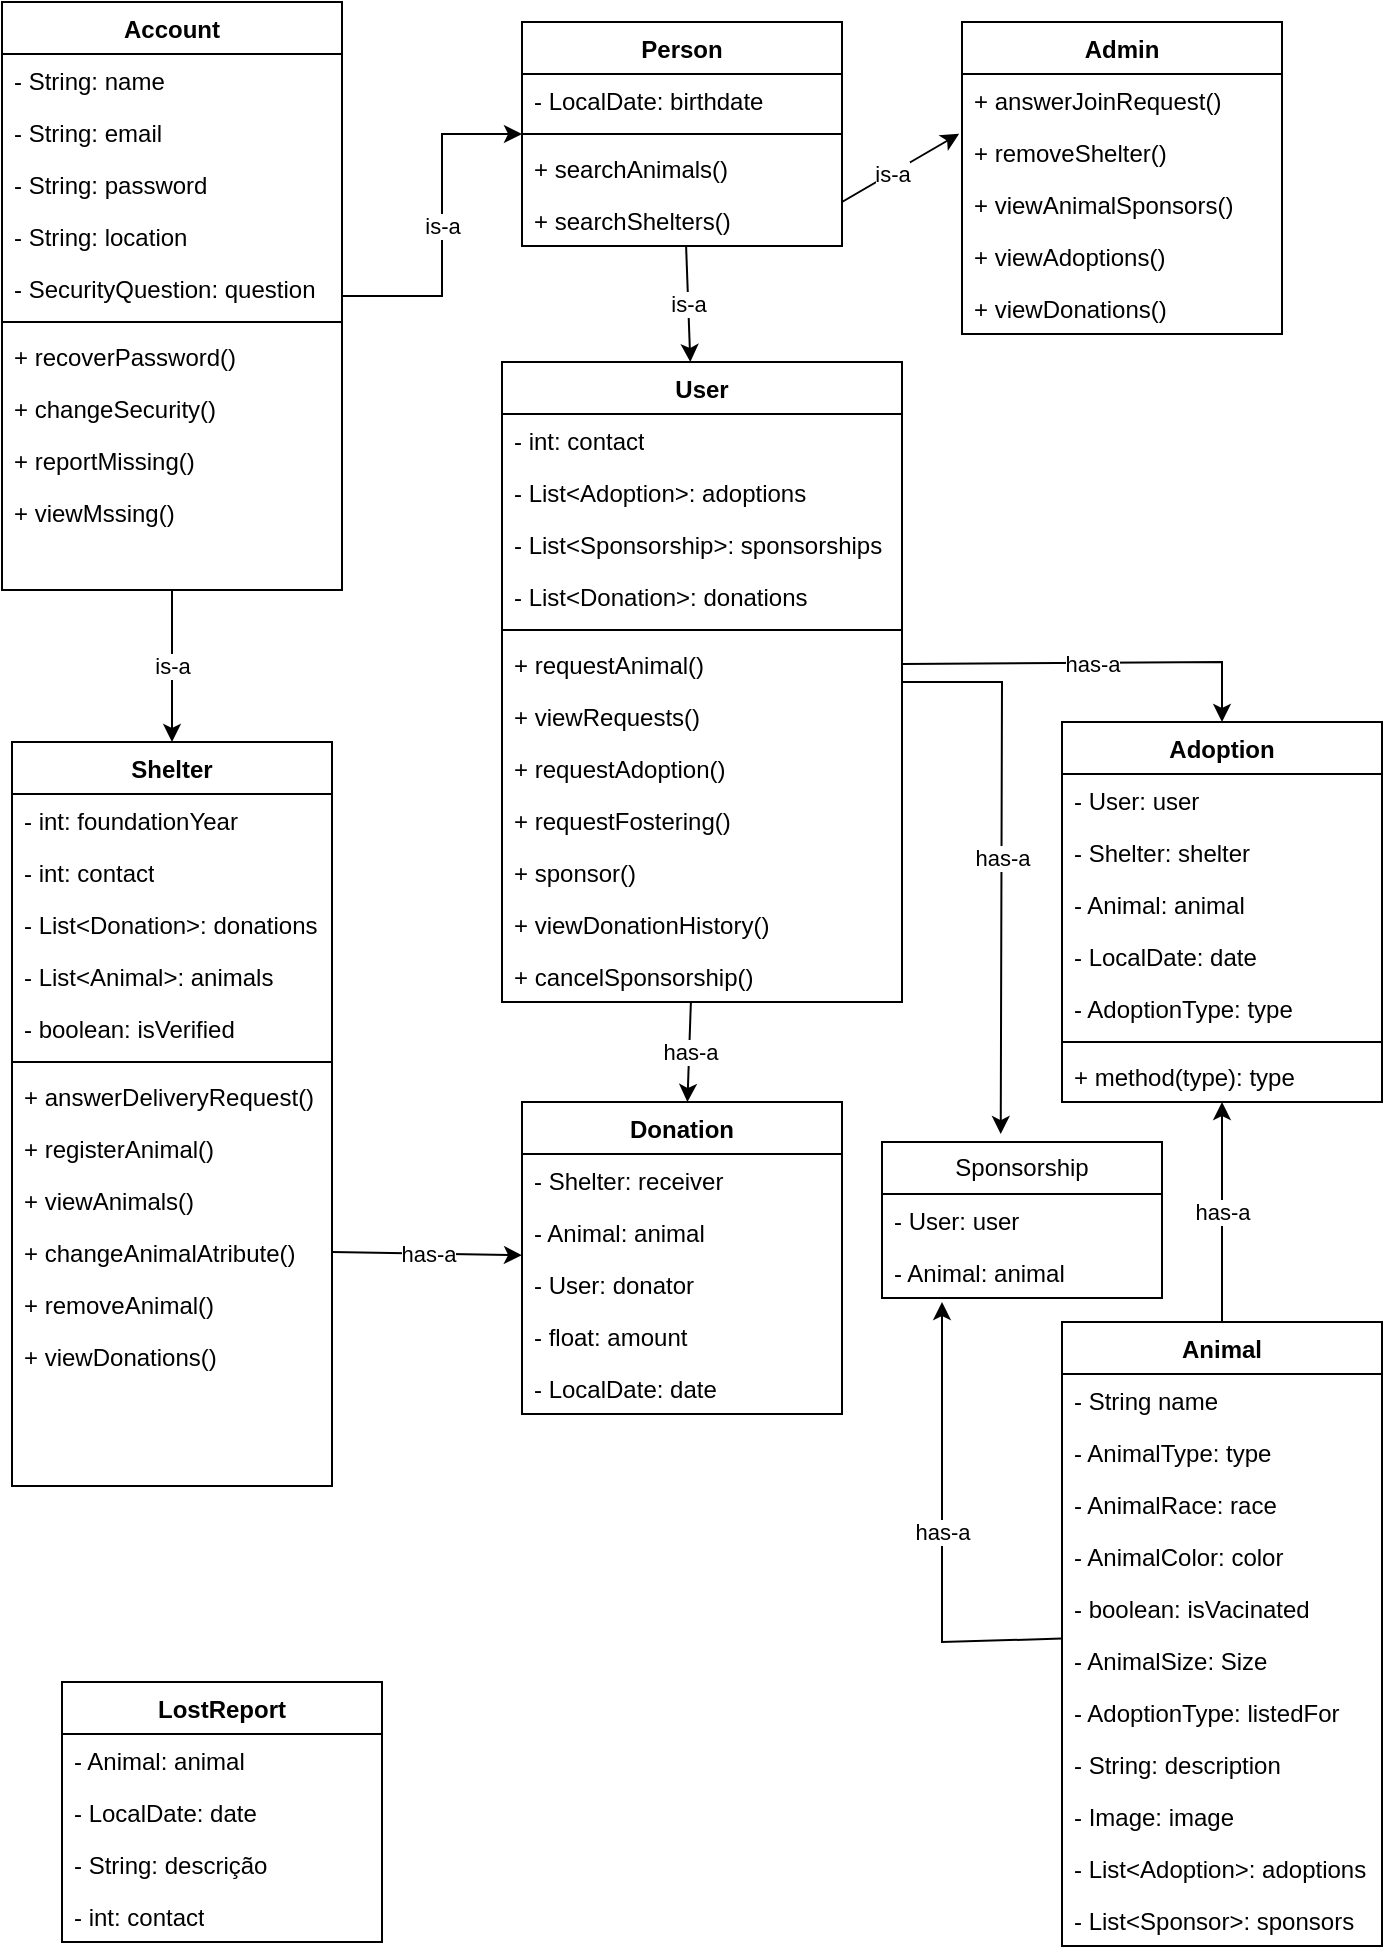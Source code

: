<mxfile version="28.2.7">
  <diagram name="Page-1" id="UjzRGuyqtp27Tf2aj1kZ">
    <mxGraphModel dx="1118" dy="714" grid="1" gridSize="10" guides="1" tooltips="1" connect="1" arrows="1" fold="1" page="1" pageScale="1" pageWidth="850" pageHeight="1100" math="0" shadow="0">
      <root>
        <mxCell id="0" />
        <mxCell id="1" parent="0" />
        <mxCell id="8m9GqBXwm7ANQW8s6YDh-2" value="Account" style="swimlane;fontStyle=1;align=center;verticalAlign=top;childLayout=stackLayout;horizontal=1;startSize=26;horizontalStack=0;resizeParent=1;resizeParentMax=0;resizeLast=0;collapsible=1;marginBottom=0;whiteSpace=wrap;html=1;" vertex="1" parent="1">
          <mxGeometry x="20" y="20" width="170" height="294" as="geometry" />
        </mxCell>
        <mxCell id="8m9GqBXwm7ANQW8s6YDh-3" value="- String: name" style="text;strokeColor=none;fillColor=none;align=left;verticalAlign=top;spacingLeft=4;spacingRight=4;overflow=hidden;rotatable=0;points=[[0,0.5],[1,0.5]];portConstraint=eastwest;whiteSpace=wrap;html=1;" vertex="1" parent="8m9GqBXwm7ANQW8s6YDh-2">
          <mxGeometry y="26" width="170" height="26" as="geometry" />
        </mxCell>
        <mxCell id="8m9GqBXwm7ANQW8s6YDh-6" value="- String: email" style="text;strokeColor=none;fillColor=none;align=left;verticalAlign=top;spacingLeft=4;spacingRight=4;overflow=hidden;rotatable=0;points=[[0,0.5],[1,0.5]];portConstraint=eastwest;whiteSpace=wrap;html=1;" vertex="1" parent="8m9GqBXwm7ANQW8s6YDh-2">
          <mxGeometry y="52" width="170" height="26" as="geometry" />
        </mxCell>
        <mxCell id="8m9GqBXwm7ANQW8s6YDh-7" value="- String: password" style="text;strokeColor=none;fillColor=none;align=left;verticalAlign=top;spacingLeft=4;spacingRight=4;overflow=hidden;rotatable=0;points=[[0,0.5],[1,0.5]];portConstraint=eastwest;whiteSpace=wrap;html=1;" vertex="1" parent="8m9GqBXwm7ANQW8s6YDh-2">
          <mxGeometry y="78" width="170" height="26" as="geometry" />
        </mxCell>
        <mxCell id="8m9GqBXwm7ANQW8s6YDh-8" value="- String: location" style="text;strokeColor=none;fillColor=none;align=left;verticalAlign=top;spacingLeft=4;spacingRight=4;overflow=hidden;rotatable=0;points=[[0,0.5],[1,0.5]];portConstraint=eastwest;whiteSpace=wrap;html=1;" vertex="1" parent="8m9GqBXwm7ANQW8s6YDh-2">
          <mxGeometry y="104" width="170" height="26" as="geometry" />
        </mxCell>
        <mxCell id="8m9GqBXwm7ANQW8s6YDh-10" value="- SecurityQuestion: question" style="text;strokeColor=none;fillColor=none;align=left;verticalAlign=top;spacingLeft=4;spacingRight=4;overflow=hidden;rotatable=0;points=[[0,0.5],[1,0.5]];portConstraint=eastwest;whiteSpace=wrap;html=1;" vertex="1" parent="8m9GqBXwm7ANQW8s6YDh-2">
          <mxGeometry y="130" width="170" height="26" as="geometry" />
        </mxCell>
        <mxCell id="8m9GqBXwm7ANQW8s6YDh-4" value="" style="line;strokeWidth=1;fillColor=none;align=left;verticalAlign=middle;spacingTop=-1;spacingLeft=3;spacingRight=3;rotatable=0;labelPosition=right;points=[];portConstraint=eastwest;strokeColor=inherit;" vertex="1" parent="8m9GqBXwm7ANQW8s6YDh-2">
          <mxGeometry y="156" width="170" height="8" as="geometry" />
        </mxCell>
        <mxCell id="8m9GqBXwm7ANQW8s6YDh-5" value="+ recoverPassword()" style="text;strokeColor=none;fillColor=none;align=left;verticalAlign=top;spacingLeft=4;spacingRight=4;overflow=hidden;rotatable=0;points=[[0,0.5],[1,0.5]];portConstraint=eastwest;whiteSpace=wrap;html=1;" vertex="1" parent="8m9GqBXwm7ANQW8s6YDh-2">
          <mxGeometry y="164" width="170" height="26" as="geometry" />
        </mxCell>
        <mxCell id="8m9GqBXwm7ANQW8s6YDh-34" value="+ changeSecurity()" style="text;strokeColor=none;fillColor=none;align=left;verticalAlign=top;spacingLeft=4;spacingRight=4;overflow=hidden;rotatable=0;points=[[0,0.5],[1,0.5]];portConstraint=eastwest;whiteSpace=wrap;html=1;" vertex="1" parent="8m9GqBXwm7ANQW8s6YDh-2">
          <mxGeometry y="190" width="170" height="26" as="geometry" />
        </mxCell>
        <mxCell id="8m9GqBXwm7ANQW8s6YDh-32" value="+ reportMissing()" style="text;strokeColor=none;fillColor=none;align=left;verticalAlign=top;spacingLeft=4;spacingRight=4;overflow=hidden;rotatable=0;points=[[0,0.5],[1,0.5]];portConstraint=eastwest;whiteSpace=wrap;html=1;" vertex="1" parent="8m9GqBXwm7ANQW8s6YDh-2">
          <mxGeometry y="216" width="170" height="26" as="geometry" />
        </mxCell>
        <mxCell id="8m9GqBXwm7ANQW8s6YDh-80" value="+ viewMssing()" style="text;strokeColor=none;fillColor=none;align=left;verticalAlign=top;spacingLeft=4;spacingRight=4;overflow=hidden;rotatable=0;points=[[0,0.5],[1,0.5]];portConstraint=eastwest;whiteSpace=wrap;html=1;" vertex="1" parent="8m9GqBXwm7ANQW8s6YDh-2">
          <mxGeometry y="242" width="170" height="26" as="geometry" />
        </mxCell>
        <mxCell id="8m9GqBXwm7ANQW8s6YDh-79" style="text;strokeColor=none;fillColor=none;align=left;verticalAlign=top;spacingLeft=4;spacingRight=4;overflow=hidden;rotatable=0;points=[[0,0.5],[1,0.5]];portConstraint=eastwest;whiteSpace=wrap;html=1;" vertex="1" parent="8m9GqBXwm7ANQW8s6YDh-2">
          <mxGeometry y="268" width="170" height="26" as="geometry" />
        </mxCell>
        <mxCell id="8m9GqBXwm7ANQW8s6YDh-12" value="Shelter" style="swimlane;fontStyle=1;align=center;verticalAlign=top;childLayout=stackLayout;horizontal=1;startSize=26;horizontalStack=0;resizeParent=1;resizeParentMax=0;resizeLast=0;collapsible=1;marginBottom=0;whiteSpace=wrap;html=1;" vertex="1" parent="1">
          <mxGeometry x="25" y="390" width="160" height="372" as="geometry" />
        </mxCell>
        <mxCell id="8m9GqBXwm7ANQW8s6YDh-18" value="- int: foundationYear" style="text;strokeColor=none;fillColor=none;align=left;verticalAlign=top;spacingLeft=4;spacingRight=4;overflow=hidden;rotatable=0;points=[[0,0.5],[1,0.5]];portConstraint=eastwest;whiteSpace=wrap;html=1;" vertex="1" parent="8m9GqBXwm7ANQW8s6YDh-12">
          <mxGeometry y="26" width="160" height="26" as="geometry" />
        </mxCell>
        <mxCell id="8m9GqBXwm7ANQW8s6YDh-17" value="- int: contact" style="text;strokeColor=none;fillColor=none;align=left;verticalAlign=top;spacingLeft=4;spacingRight=4;overflow=hidden;rotatable=0;points=[[0,0.5],[1,0.5]];portConstraint=eastwest;whiteSpace=wrap;html=1;" vertex="1" parent="8m9GqBXwm7ANQW8s6YDh-12">
          <mxGeometry y="52" width="160" height="26" as="geometry" />
        </mxCell>
        <mxCell id="8m9GqBXwm7ANQW8s6YDh-16" value="- List&amp;lt;Donation&amp;gt;: donations" style="text;strokeColor=none;fillColor=none;align=left;verticalAlign=top;spacingLeft=4;spacingRight=4;overflow=hidden;rotatable=0;points=[[0,0.5],[1,0.5]];portConstraint=eastwest;whiteSpace=wrap;html=1;" vertex="1" parent="8m9GqBXwm7ANQW8s6YDh-12">
          <mxGeometry y="78" width="160" height="26" as="geometry" />
        </mxCell>
        <mxCell id="8m9GqBXwm7ANQW8s6YDh-13" value="- List&amp;lt;Animal&amp;gt;: animals" style="text;strokeColor=none;fillColor=none;align=left;verticalAlign=top;spacingLeft=4;spacingRight=4;overflow=hidden;rotatable=0;points=[[0,0.5],[1,0.5]];portConstraint=eastwest;whiteSpace=wrap;html=1;" vertex="1" parent="8m9GqBXwm7ANQW8s6YDh-12">
          <mxGeometry y="104" width="160" height="26" as="geometry" />
        </mxCell>
        <mxCell id="8m9GqBXwm7ANQW8s6YDh-75" value="- boolean: isVerified" style="text;strokeColor=none;fillColor=none;align=left;verticalAlign=top;spacingLeft=4;spacingRight=4;overflow=hidden;rotatable=0;points=[[0,0.5],[1,0.5]];portConstraint=eastwest;whiteSpace=wrap;html=1;" vertex="1" parent="8m9GqBXwm7ANQW8s6YDh-12">
          <mxGeometry y="130" width="160" height="26" as="geometry" />
        </mxCell>
        <mxCell id="8m9GqBXwm7ANQW8s6YDh-14" value="" style="line;strokeWidth=1;fillColor=none;align=left;verticalAlign=middle;spacingTop=-1;spacingLeft=3;spacingRight=3;rotatable=0;labelPosition=right;points=[];portConstraint=eastwest;strokeColor=inherit;" vertex="1" parent="8m9GqBXwm7ANQW8s6YDh-12">
          <mxGeometry y="156" width="160" height="8" as="geometry" />
        </mxCell>
        <mxCell id="8m9GqBXwm7ANQW8s6YDh-33" value="+ answerDeliveryRequest()" style="text;strokeColor=none;fillColor=none;align=left;verticalAlign=top;spacingLeft=4;spacingRight=4;overflow=hidden;rotatable=0;points=[[0,0.5],[1,0.5]];portConstraint=eastwest;whiteSpace=wrap;html=1;" vertex="1" parent="8m9GqBXwm7ANQW8s6YDh-12">
          <mxGeometry y="164" width="160" height="26" as="geometry" />
        </mxCell>
        <mxCell id="8m9GqBXwm7ANQW8s6YDh-35" value="+ registerAnimal()" style="text;strokeColor=none;fillColor=none;align=left;verticalAlign=top;spacingLeft=4;spacingRight=4;overflow=hidden;rotatable=0;points=[[0,0.5],[1,0.5]];portConstraint=eastwest;whiteSpace=wrap;html=1;" vertex="1" parent="8m9GqBXwm7ANQW8s6YDh-12">
          <mxGeometry y="190" width="160" height="26" as="geometry" />
        </mxCell>
        <mxCell id="8m9GqBXwm7ANQW8s6YDh-36" value="+ viewAnimals()" style="text;strokeColor=none;fillColor=none;align=left;verticalAlign=top;spacingLeft=4;spacingRight=4;overflow=hidden;rotatable=0;points=[[0,0.5],[1,0.5]];portConstraint=eastwest;whiteSpace=wrap;html=1;" vertex="1" parent="8m9GqBXwm7ANQW8s6YDh-12">
          <mxGeometry y="216" width="160" height="26" as="geometry" />
        </mxCell>
        <mxCell id="8m9GqBXwm7ANQW8s6YDh-37" value="+ changeAnimalAtribute()" style="text;strokeColor=none;fillColor=none;align=left;verticalAlign=top;spacingLeft=4;spacingRight=4;overflow=hidden;rotatable=0;points=[[0,0.5],[1,0.5]];portConstraint=eastwest;whiteSpace=wrap;html=1;" vertex="1" parent="8m9GqBXwm7ANQW8s6YDh-12">
          <mxGeometry y="242" width="160" height="26" as="geometry" />
        </mxCell>
        <mxCell id="8m9GqBXwm7ANQW8s6YDh-41" value="+ removeAnimal()" style="text;strokeColor=none;fillColor=none;align=left;verticalAlign=top;spacingLeft=4;spacingRight=4;overflow=hidden;rotatable=0;points=[[0,0.5],[1,0.5]];portConstraint=eastwest;whiteSpace=wrap;html=1;" vertex="1" parent="8m9GqBXwm7ANQW8s6YDh-12">
          <mxGeometry y="268" width="160" height="26" as="geometry" />
        </mxCell>
        <mxCell id="8m9GqBXwm7ANQW8s6YDh-40" value="+ viewDonations()" style="text;strokeColor=none;fillColor=none;align=left;verticalAlign=top;spacingLeft=4;spacingRight=4;overflow=hidden;rotatable=0;points=[[0,0.5],[1,0.5]];portConstraint=eastwest;whiteSpace=wrap;html=1;" vertex="1" parent="8m9GqBXwm7ANQW8s6YDh-12">
          <mxGeometry y="294" width="160" height="26" as="geometry" />
        </mxCell>
        <mxCell id="8m9GqBXwm7ANQW8s6YDh-39" style="text;strokeColor=none;fillColor=none;align=left;verticalAlign=top;spacingLeft=4;spacingRight=4;overflow=hidden;rotatable=0;points=[[0,0.5],[1,0.5]];portConstraint=eastwest;whiteSpace=wrap;html=1;" vertex="1" parent="8m9GqBXwm7ANQW8s6YDh-12">
          <mxGeometry y="320" width="160" height="26" as="geometry" />
        </mxCell>
        <mxCell id="8m9GqBXwm7ANQW8s6YDh-38" style="text;strokeColor=none;fillColor=none;align=left;verticalAlign=top;spacingLeft=4;spacingRight=4;overflow=hidden;rotatable=0;points=[[0,0.5],[1,0.5]];portConstraint=eastwest;whiteSpace=wrap;html=1;" vertex="1" parent="8m9GqBXwm7ANQW8s6YDh-12">
          <mxGeometry y="346" width="160" height="26" as="geometry" />
        </mxCell>
        <mxCell id="8m9GqBXwm7ANQW8s6YDh-19" value="Person" style="swimlane;fontStyle=1;align=center;verticalAlign=top;childLayout=stackLayout;horizontal=1;startSize=26;horizontalStack=0;resizeParent=1;resizeParentMax=0;resizeLast=0;collapsible=1;marginBottom=0;whiteSpace=wrap;html=1;" vertex="1" parent="1">
          <mxGeometry x="280" y="30" width="160" height="112" as="geometry" />
        </mxCell>
        <mxCell id="8m9GqBXwm7ANQW8s6YDh-20" value="- LocalDate: birthdate" style="text;strokeColor=none;fillColor=none;align=left;verticalAlign=top;spacingLeft=4;spacingRight=4;overflow=hidden;rotatable=0;points=[[0,0.5],[1,0.5]];portConstraint=eastwest;whiteSpace=wrap;html=1;" vertex="1" parent="8m9GqBXwm7ANQW8s6YDh-19">
          <mxGeometry y="26" width="160" height="26" as="geometry" />
        </mxCell>
        <mxCell id="8m9GqBXwm7ANQW8s6YDh-21" value="" style="line;strokeWidth=1;fillColor=none;align=left;verticalAlign=middle;spacingTop=-1;spacingLeft=3;spacingRight=3;rotatable=0;labelPosition=right;points=[];portConstraint=eastwest;strokeColor=inherit;" vertex="1" parent="8m9GqBXwm7ANQW8s6YDh-19">
          <mxGeometry y="52" width="160" height="8" as="geometry" />
        </mxCell>
        <mxCell id="8m9GqBXwm7ANQW8s6YDh-22" value="+ searchAnimals()" style="text;strokeColor=none;fillColor=none;align=left;verticalAlign=top;spacingLeft=4;spacingRight=4;overflow=hidden;rotatable=0;points=[[0,0.5],[1,0.5]];portConstraint=eastwest;whiteSpace=wrap;html=1;" vertex="1" parent="8m9GqBXwm7ANQW8s6YDh-19">
          <mxGeometry y="60" width="160" height="26" as="geometry" />
        </mxCell>
        <mxCell id="8m9GqBXwm7ANQW8s6YDh-46" value="+ searchShelters()" style="text;strokeColor=none;fillColor=none;align=left;verticalAlign=top;spacingLeft=4;spacingRight=4;overflow=hidden;rotatable=0;points=[[0,0.5],[1,0.5]];portConstraint=eastwest;whiteSpace=wrap;html=1;" vertex="1" parent="8m9GqBXwm7ANQW8s6YDh-19">
          <mxGeometry y="86" width="160" height="26" as="geometry" />
        </mxCell>
        <mxCell id="8m9GqBXwm7ANQW8s6YDh-23" value="User" style="swimlane;fontStyle=1;align=center;verticalAlign=top;childLayout=stackLayout;horizontal=1;startSize=26;horizontalStack=0;resizeParent=1;resizeParentMax=0;resizeLast=0;collapsible=1;marginBottom=0;whiteSpace=wrap;html=1;" vertex="1" parent="1">
          <mxGeometry x="270" y="200" width="200" height="320" as="geometry" />
        </mxCell>
        <mxCell id="8m9GqBXwm7ANQW8s6YDh-76" value="- int: contact" style="text;strokeColor=none;fillColor=none;align=left;verticalAlign=top;spacingLeft=4;spacingRight=4;overflow=hidden;rotatable=0;points=[[0,0.5],[1,0.5]];portConstraint=eastwest;whiteSpace=wrap;html=1;" vertex="1" parent="8m9GqBXwm7ANQW8s6YDh-23">
          <mxGeometry y="26" width="200" height="26" as="geometry" />
        </mxCell>
        <mxCell id="8m9GqBXwm7ANQW8s6YDh-96" value="- List&amp;lt;Adoption&amp;gt;: adoptions" style="text;strokeColor=none;fillColor=none;align=left;verticalAlign=top;spacingLeft=4;spacingRight=4;overflow=hidden;rotatable=0;points=[[0,0.5],[1,0.5]];portConstraint=eastwest;whiteSpace=wrap;html=1;" vertex="1" parent="8m9GqBXwm7ANQW8s6YDh-23">
          <mxGeometry y="52" width="200" height="26" as="geometry" />
        </mxCell>
        <mxCell id="8m9GqBXwm7ANQW8s6YDh-120" value="- List&amp;lt;Sponsorship&amp;gt;: sponsorships" style="text;strokeColor=none;fillColor=none;align=left;verticalAlign=top;spacingLeft=4;spacingRight=4;overflow=hidden;rotatable=0;points=[[0,0.5],[1,0.5]];portConstraint=eastwest;whiteSpace=wrap;html=1;" vertex="1" parent="8m9GqBXwm7ANQW8s6YDh-23">
          <mxGeometry y="78" width="200" height="26" as="geometry" />
        </mxCell>
        <mxCell id="8m9GqBXwm7ANQW8s6YDh-24" value="- List&amp;lt;Donation&amp;gt;: donations" style="text;strokeColor=none;fillColor=none;align=left;verticalAlign=top;spacingLeft=4;spacingRight=4;overflow=hidden;rotatable=0;points=[[0,0.5],[1,0.5]];portConstraint=eastwest;whiteSpace=wrap;html=1;" vertex="1" parent="8m9GqBXwm7ANQW8s6YDh-23">
          <mxGeometry y="104" width="200" height="26" as="geometry" />
        </mxCell>
        <mxCell id="8m9GqBXwm7ANQW8s6YDh-25" value="" style="line;strokeWidth=1;fillColor=none;align=left;verticalAlign=middle;spacingTop=-1;spacingLeft=3;spacingRight=3;rotatable=0;labelPosition=right;points=[];portConstraint=eastwest;strokeColor=inherit;" vertex="1" parent="8m9GqBXwm7ANQW8s6YDh-23">
          <mxGeometry y="130" width="200" height="8" as="geometry" />
        </mxCell>
        <mxCell id="8m9GqBXwm7ANQW8s6YDh-26" value="+ requestAnimal()" style="text;strokeColor=none;fillColor=none;align=left;verticalAlign=top;spacingLeft=4;spacingRight=4;overflow=hidden;rotatable=0;points=[[0,0.5],[1,0.5]];portConstraint=eastwest;whiteSpace=wrap;html=1;" vertex="1" parent="8m9GqBXwm7ANQW8s6YDh-23">
          <mxGeometry y="138" width="200" height="26" as="geometry" />
        </mxCell>
        <mxCell id="8m9GqBXwm7ANQW8s6YDh-44" value="+ viewRequests()" style="text;strokeColor=none;fillColor=none;align=left;verticalAlign=top;spacingLeft=4;spacingRight=4;overflow=hidden;rotatable=0;points=[[0,0.5],[1,0.5]];portConstraint=eastwest;whiteSpace=wrap;html=1;" vertex="1" parent="8m9GqBXwm7ANQW8s6YDh-23">
          <mxGeometry y="164" width="200" height="26" as="geometry" />
        </mxCell>
        <mxCell id="8m9GqBXwm7ANQW8s6YDh-43" value="+ requestAdoption()" style="text;strokeColor=none;fillColor=none;align=left;verticalAlign=top;spacingLeft=4;spacingRight=4;overflow=hidden;rotatable=0;points=[[0,0.5],[1,0.5]];portConstraint=eastwest;whiteSpace=wrap;html=1;" vertex="1" parent="8m9GqBXwm7ANQW8s6YDh-23">
          <mxGeometry y="190" width="200" height="26" as="geometry" />
        </mxCell>
        <mxCell id="8m9GqBXwm7ANQW8s6YDh-42" value="+ requestFostering()" style="text;strokeColor=none;fillColor=none;align=left;verticalAlign=top;spacingLeft=4;spacingRight=4;overflow=hidden;rotatable=0;points=[[0,0.5],[1,0.5]];portConstraint=eastwest;whiteSpace=wrap;html=1;" vertex="1" parent="8m9GqBXwm7ANQW8s6YDh-23">
          <mxGeometry y="216" width="200" height="26" as="geometry" />
        </mxCell>
        <mxCell id="8m9GqBXwm7ANQW8s6YDh-49" value="+ sponsor()" style="text;strokeColor=none;fillColor=none;align=left;verticalAlign=top;spacingLeft=4;spacingRight=4;overflow=hidden;rotatable=0;points=[[0,0.5],[1,0.5]];portConstraint=eastwest;whiteSpace=wrap;html=1;" vertex="1" parent="8m9GqBXwm7ANQW8s6YDh-23">
          <mxGeometry y="242" width="200" height="26" as="geometry" />
        </mxCell>
        <mxCell id="8m9GqBXwm7ANQW8s6YDh-48" value="+ viewDonationHistory()" style="text;strokeColor=none;fillColor=none;align=left;verticalAlign=top;spacingLeft=4;spacingRight=4;overflow=hidden;rotatable=0;points=[[0,0.5],[1,0.5]];portConstraint=eastwest;whiteSpace=wrap;html=1;" vertex="1" parent="8m9GqBXwm7ANQW8s6YDh-23">
          <mxGeometry y="268" width="200" height="26" as="geometry" />
        </mxCell>
        <mxCell id="8m9GqBXwm7ANQW8s6YDh-47" value="+ cancelSponsorship()" style="text;strokeColor=none;fillColor=none;align=left;verticalAlign=top;spacingLeft=4;spacingRight=4;overflow=hidden;rotatable=0;points=[[0,0.5],[1,0.5]];portConstraint=eastwest;whiteSpace=wrap;html=1;" vertex="1" parent="8m9GqBXwm7ANQW8s6YDh-23">
          <mxGeometry y="294" width="200" height="26" as="geometry" />
        </mxCell>
        <mxCell id="8m9GqBXwm7ANQW8s6YDh-27" value="Admin" style="swimlane;fontStyle=1;align=center;verticalAlign=top;childLayout=stackLayout;horizontal=1;startSize=26;horizontalStack=0;resizeParent=1;resizeParentMax=0;resizeLast=0;collapsible=1;marginBottom=0;whiteSpace=wrap;html=1;" vertex="1" parent="1">
          <mxGeometry x="500" y="30" width="160" height="156" as="geometry" />
        </mxCell>
        <mxCell id="8m9GqBXwm7ANQW8s6YDh-30" value="+ answerJoinRequest()" style="text;strokeColor=none;fillColor=none;align=left;verticalAlign=top;spacingLeft=4;spacingRight=4;overflow=hidden;rotatable=0;points=[[0,0.5],[1,0.5]];portConstraint=eastwest;whiteSpace=wrap;html=1;" vertex="1" parent="8m9GqBXwm7ANQW8s6YDh-27">
          <mxGeometry y="26" width="160" height="26" as="geometry" />
        </mxCell>
        <mxCell id="8m9GqBXwm7ANQW8s6YDh-31" value="+ removeShelter()" style="text;strokeColor=none;fillColor=none;align=left;verticalAlign=top;spacingLeft=4;spacingRight=4;overflow=hidden;rotatable=0;points=[[0,0.5],[1,0.5]];portConstraint=eastwest;whiteSpace=wrap;html=1;" vertex="1" parent="8m9GqBXwm7ANQW8s6YDh-27">
          <mxGeometry y="52" width="160" height="26" as="geometry" />
        </mxCell>
        <mxCell id="8m9GqBXwm7ANQW8s6YDh-45" value="+ viewAnimalSponsors()" style="text;strokeColor=none;fillColor=none;align=left;verticalAlign=top;spacingLeft=4;spacingRight=4;overflow=hidden;rotatable=0;points=[[0,0.5],[1,0.5]];portConstraint=eastwest;whiteSpace=wrap;html=1;" vertex="1" parent="8m9GqBXwm7ANQW8s6YDh-27">
          <mxGeometry y="78" width="160" height="26" as="geometry" />
        </mxCell>
        <mxCell id="8m9GqBXwm7ANQW8s6YDh-64" value="+ viewAdoptions()" style="text;strokeColor=none;fillColor=none;align=left;verticalAlign=top;spacingLeft=4;spacingRight=4;overflow=hidden;rotatable=0;points=[[0,0.5],[1,0.5]];portConstraint=eastwest;whiteSpace=wrap;html=1;" vertex="1" parent="8m9GqBXwm7ANQW8s6YDh-27">
          <mxGeometry y="104" width="160" height="26" as="geometry" />
        </mxCell>
        <mxCell id="8m9GqBXwm7ANQW8s6YDh-63" value="+ viewDonations()" style="text;strokeColor=none;fillColor=none;align=left;verticalAlign=top;spacingLeft=4;spacingRight=4;overflow=hidden;rotatable=0;points=[[0,0.5],[1,0.5]];portConstraint=eastwest;whiteSpace=wrap;html=1;" vertex="1" parent="8m9GqBXwm7ANQW8s6YDh-27">
          <mxGeometry y="130" width="160" height="26" as="geometry" />
        </mxCell>
        <mxCell id="8m9GqBXwm7ANQW8s6YDh-50" value="Animal" style="swimlane;fontStyle=1;align=center;verticalAlign=top;childLayout=stackLayout;horizontal=1;startSize=26;horizontalStack=0;resizeParent=1;resizeParentMax=0;resizeLast=0;collapsible=1;marginBottom=0;whiteSpace=wrap;html=1;" vertex="1" parent="1">
          <mxGeometry x="550" y="680" width="160" height="312" as="geometry" />
        </mxCell>
        <mxCell id="8m9GqBXwm7ANQW8s6YDh-65" value="- String name" style="text;strokeColor=none;fillColor=none;align=left;verticalAlign=top;spacingLeft=4;spacingRight=4;overflow=hidden;rotatable=0;points=[[0,0.5],[1,0.5]];portConstraint=eastwest;whiteSpace=wrap;html=1;" vertex="1" parent="8m9GqBXwm7ANQW8s6YDh-50">
          <mxGeometry y="26" width="160" height="26" as="geometry" />
        </mxCell>
        <mxCell id="8m9GqBXwm7ANQW8s6YDh-66" value="- AnimalType: type" style="text;strokeColor=none;fillColor=none;align=left;verticalAlign=top;spacingLeft=4;spacingRight=4;overflow=hidden;rotatable=0;points=[[0,0.5],[1,0.5]];portConstraint=eastwest;whiteSpace=wrap;html=1;" vertex="1" parent="8m9GqBXwm7ANQW8s6YDh-50">
          <mxGeometry y="52" width="160" height="26" as="geometry" />
        </mxCell>
        <mxCell id="8m9GqBXwm7ANQW8s6YDh-68" value="- AnimalRace: race" style="text;strokeColor=none;fillColor=none;align=left;verticalAlign=top;spacingLeft=4;spacingRight=4;overflow=hidden;rotatable=0;points=[[0,0.5],[1,0.5]];portConstraint=eastwest;whiteSpace=wrap;html=1;" vertex="1" parent="8m9GqBXwm7ANQW8s6YDh-50">
          <mxGeometry y="78" width="160" height="26" as="geometry" />
        </mxCell>
        <mxCell id="8m9GqBXwm7ANQW8s6YDh-70" value="- AnimalColor: color" style="text;strokeColor=none;fillColor=none;align=left;verticalAlign=top;spacingLeft=4;spacingRight=4;overflow=hidden;rotatable=0;points=[[0,0.5],[1,0.5]];portConstraint=eastwest;whiteSpace=wrap;html=1;" vertex="1" parent="8m9GqBXwm7ANQW8s6YDh-50">
          <mxGeometry y="104" width="160" height="26" as="geometry" />
        </mxCell>
        <mxCell id="8m9GqBXwm7ANQW8s6YDh-71" value="- boolean: isVacinated" style="text;strokeColor=none;fillColor=none;align=left;verticalAlign=top;spacingLeft=4;spacingRight=4;overflow=hidden;rotatable=0;points=[[0,0.5],[1,0.5]];portConstraint=eastwest;whiteSpace=wrap;html=1;" vertex="1" parent="8m9GqBXwm7ANQW8s6YDh-50">
          <mxGeometry y="130" width="160" height="26" as="geometry" />
        </mxCell>
        <mxCell id="8m9GqBXwm7ANQW8s6YDh-67" value="- AnimalSize: Size" style="text;strokeColor=none;fillColor=none;align=left;verticalAlign=top;spacingLeft=4;spacingRight=4;overflow=hidden;rotatable=0;points=[[0,0.5],[1,0.5]];portConstraint=eastwest;whiteSpace=wrap;html=1;" vertex="1" parent="8m9GqBXwm7ANQW8s6YDh-50">
          <mxGeometry y="156" width="160" height="26" as="geometry" />
        </mxCell>
        <mxCell id="8m9GqBXwm7ANQW8s6YDh-72" value="- AdoptionType: listedFor" style="text;strokeColor=none;fillColor=none;align=left;verticalAlign=top;spacingLeft=4;spacingRight=4;overflow=hidden;rotatable=0;points=[[0,0.5],[1,0.5]];portConstraint=eastwest;whiteSpace=wrap;html=1;" vertex="1" parent="8m9GqBXwm7ANQW8s6YDh-50">
          <mxGeometry y="182" width="160" height="26" as="geometry" />
        </mxCell>
        <mxCell id="8m9GqBXwm7ANQW8s6YDh-73" value="- String: description" style="text;strokeColor=none;fillColor=none;align=left;verticalAlign=top;spacingLeft=4;spacingRight=4;overflow=hidden;rotatable=0;points=[[0,0.5],[1,0.5]];portConstraint=eastwest;whiteSpace=wrap;html=1;" vertex="1" parent="8m9GqBXwm7ANQW8s6YDh-50">
          <mxGeometry y="208" width="160" height="26" as="geometry" />
        </mxCell>
        <mxCell id="8m9GqBXwm7ANQW8s6YDh-74" value="- Image: image" style="text;strokeColor=none;fillColor=none;align=left;verticalAlign=top;spacingLeft=4;spacingRight=4;overflow=hidden;rotatable=0;points=[[0,0.5],[1,0.5]];portConstraint=eastwest;whiteSpace=wrap;html=1;" vertex="1" parent="8m9GqBXwm7ANQW8s6YDh-50">
          <mxGeometry y="234" width="160" height="26" as="geometry" />
        </mxCell>
        <mxCell id="8m9GqBXwm7ANQW8s6YDh-95" value="- List&amp;lt;Adoption&amp;gt;: adoptions" style="text;strokeColor=none;fillColor=none;align=left;verticalAlign=top;spacingLeft=4;spacingRight=4;overflow=hidden;rotatable=0;points=[[0,0.5],[1,0.5]];portConstraint=eastwest;whiteSpace=wrap;html=1;" vertex="1" parent="8m9GqBXwm7ANQW8s6YDh-50">
          <mxGeometry y="260" width="160" height="26" as="geometry" />
        </mxCell>
        <mxCell id="8m9GqBXwm7ANQW8s6YDh-59" value="- List&amp;lt;Sponsor&amp;gt;: sponsors" style="text;strokeColor=none;fillColor=none;align=left;verticalAlign=top;spacingLeft=4;spacingRight=4;overflow=hidden;rotatable=0;points=[[0,0.5],[1,0.5]];portConstraint=eastwest;whiteSpace=wrap;html=1;" vertex="1" parent="8m9GqBXwm7ANQW8s6YDh-50">
          <mxGeometry y="286" width="160" height="26" as="geometry" />
        </mxCell>
        <mxCell id="8m9GqBXwm7ANQW8s6YDh-54" value="Donation" style="swimlane;fontStyle=1;align=center;verticalAlign=top;childLayout=stackLayout;horizontal=1;startSize=26;horizontalStack=0;resizeParent=1;resizeParentMax=0;resizeLast=0;collapsible=1;marginBottom=0;whiteSpace=wrap;html=1;" vertex="1" parent="1">
          <mxGeometry x="280" y="570" width="160" height="156" as="geometry" />
        </mxCell>
        <mxCell id="8m9GqBXwm7ANQW8s6YDh-61" value="- Shelter: receiver" style="text;strokeColor=none;fillColor=none;align=left;verticalAlign=top;spacingLeft=4;spacingRight=4;overflow=hidden;rotatable=0;points=[[0,0.5],[1,0.5]];portConstraint=eastwest;whiteSpace=wrap;html=1;" vertex="1" parent="8m9GqBXwm7ANQW8s6YDh-54">
          <mxGeometry y="26" width="160" height="26" as="geometry" />
        </mxCell>
        <mxCell id="8m9GqBXwm7ANQW8s6YDh-62" value="- Animal: animal" style="text;strokeColor=none;fillColor=none;align=left;verticalAlign=top;spacingLeft=4;spacingRight=4;overflow=hidden;rotatable=0;points=[[0,0.5],[1,0.5]];portConstraint=eastwest;whiteSpace=wrap;html=1;" vertex="1" parent="8m9GqBXwm7ANQW8s6YDh-54">
          <mxGeometry y="52" width="160" height="26" as="geometry" />
        </mxCell>
        <mxCell id="8m9GqBXwm7ANQW8s6YDh-60" value="- User: donator" style="text;strokeColor=none;fillColor=none;align=left;verticalAlign=top;spacingLeft=4;spacingRight=4;overflow=hidden;rotatable=0;points=[[0,0.5],[1,0.5]];portConstraint=eastwest;whiteSpace=wrap;html=1;" vertex="1" parent="8m9GqBXwm7ANQW8s6YDh-54">
          <mxGeometry y="78" width="160" height="26" as="geometry" />
        </mxCell>
        <mxCell id="8m9GqBXwm7ANQW8s6YDh-55" value="- float: amount" style="text;strokeColor=none;fillColor=none;align=left;verticalAlign=top;spacingLeft=4;spacingRight=4;overflow=hidden;rotatable=0;points=[[0,0.5],[1,0.5]];portConstraint=eastwest;whiteSpace=wrap;html=1;" vertex="1" parent="8m9GqBXwm7ANQW8s6YDh-54">
          <mxGeometry y="104" width="160" height="26" as="geometry" />
        </mxCell>
        <mxCell id="8m9GqBXwm7ANQW8s6YDh-77" value="- LocalDate: date" style="text;strokeColor=none;fillColor=none;align=left;verticalAlign=top;spacingLeft=4;spacingRight=4;overflow=hidden;rotatable=0;points=[[0,0.5],[1,0.5]];portConstraint=eastwest;whiteSpace=wrap;html=1;" vertex="1" parent="8m9GqBXwm7ANQW8s6YDh-54">
          <mxGeometry y="130" width="160" height="26" as="geometry" />
        </mxCell>
        <mxCell id="8m9GqBXwm7ANQW8s6YDh-81" value="LostReport" style="swimlane;fontStyle=1;align=center;verticalAlign=top;childLayout=stackLayout;horizontal=1;startSize=26;horizontalStack=0;resizeParent=1;resizeParentMax=0;resizeLast=0;collapsible=1;marginBottom=0;whiteSpace=wrap;html=1;" vertex="1" parent="1">
          <mxGeometry x="50" y="860" width="160" height="130" as="geometry" />
        </mxCell>
        <mxCell id="8m9GqBXwm7ANQW8s6YDh-85" value="- Animal: animal" style="text;strokeColor=none;fillColor=none;align=left;verticalAlign=top;spacingLeft=4;spacingRight=4;overflow=hidden;rotatable=0;points=[[0,0.5],[1,0.5]];portConstraint=eastwest;whiteSpace=wrap;html=1;" vertex="1" parent="8m9GqBXwm7ANQW8s6YDh-81">
          <mxGeometry y="26" width="160" height="26" as="geometry" />
        </mxCell>
        <mxCell id="8m9GqBXwm7ANQW8s6YDh-97" value="- LocalDate: date" style="text;strokeColor=none;fillColor=none;align=left;verticalAlign=top;spacingLeft=4;spacingRight=4;overflow=hidden;rotatable=0;points=[[0,0.5],[1,0.5]];portConstraint=eastwest;whiteSpace=wrap;html=1;" vertex="1" parent="8m9GqBXwm7ANQW8s6YDh-81">
          <mxGeometry y="52" width="160" height="26" as="geometry" />
        </mxCell>
        <mxCell id="8m9GqBXwm7ANQW8s6YDh-98" value="- String: descrição" style="text;strokeColor=none;fillColor=none;align=left;verticalAlign=top;spacingLeft=4;spacingRight=4;overflow=hidden;rotatable=0;points=[[0,0.5],[1,0.5]];portConstraint=eastwest;whiteSpace=wrap;html=1;" vertex="1" parent="8m9GqBXwm7ANQW8s6YDh-81">
          <mxGeometry y="78" width="160" height="26" as="geometry" />
        </mxCell>
        <mxCell id="8m9GqBXwm7ANQW8s6YDh-82" value="- int: contact" style="text;strokeColor=none;fillColor=none;align=left;verticalAlign=top;spacingLeft=4;spacingRight=4;overflow=hidden;rotatable=0;points=[[0,0.5],[1,0.5]];portConstraint=eastwest;whiteSpace=wrap;html=1;" vertex="1" parent="8m9GqBXwm7ANQW8s6YDh-81">
          <mxGeometry y="104" width="160" height="26" as="geometry" />
        </mxCell>
        <mxCell id="8m9GqBXwm7ANQW8s6YDh-86" value="Adoption" style="swimlane;fontStyle=1;align=center;verticalAlign=top;childLayout=stackLayout;horizontal=1;startSize=26;horizontalStack=0;resizeParent=1;resizeParentMax=0;resizeLast=0;collapsible=1;marginBottom=0;whiteSpace=wrap;html=1;" vertex="1" parent="1">
          <mxGeometry x="550" y="380" width="160" height="190" as="geometry" />
        </mxCell>
        <mxCell id="8m9GqBXwm7ANQW8s6YDh-87" value="- User: user" style="text;strokeColor=none;fillColor=none;align=left;verticalAlign=top;spacingLeft=4;spacingRight=4;overflow=hidden;rotatable=0;points=[[0,0.5],[1,0.5]];portConstraint=eastwest;whiteSpace=wrap;html=1;" vertex="1" parent="8m9GqBXwm7ANQW8s6YDh-86">
          <mxGeometry y="26" width="160" height="26" as="geometry" />
        </mxCell>
        <mxCell id="8m9GqBXwm7ANQW8s6YDh-93" value="- Shelter: shelter" style="text;strokeColor=none;fillColor=none;align=left;verticalAlign=top;spacingLeft=4;spacingRight=4;overflow=hidden;rotatable=0;points=[[0,0.5],[1,0.5]];portConstraint=eastwest;whiteSpace=wrap;html=1;" vertex="1" parent="8m9GqBXwm7ANQW8s6YDh-86">
          <mxGeometry y="52" width="160" height="26" as="geometry" />
        </mxCell>
        <mxCell id="8m9GqBXwm7ANQW8s6YDh-90" value="- Animal: animal" style="text;strokeColor=none;fillColor=none;align=left;verticalAlign=top;spacingLeft=4;spacingRight=4;overflow=hidden;rotatable=0;points=[[0,0.5],[1,0.5]];portConstraint=eastwest;whiteSpace=wrap;html=1;" vertex="1" parent="8m9GqBXwm7ANQW8s6YDh-86">
          <mxGeometry y="78" width="160" height="26" as="geometry" />
        </mxCell>
        <mxCell id="8m9GqBXwm7ANQW8s6YDh-91" value="- LocalDate: date" style="text;strokeColor=none;fillColor=none;align=left;verticalAlign=top;spacingLeft=4;spacingRight=4;overflow=hidden;rotatable=0;points=[[0,0.5],[1,0.5]];portConstraint=eastwest;whiteSpace=wrap;html=1;" vertex="1" parent="8m9GqBXwm7ANQW8s6YDh-86">
          <mxGeometry y="104" width="160" height="26" as="geometry" />
        </mxCell>
        <mxCell id="8m9GqBXwm7ANQW8s6YDh-92" value="- AdoptionType: type" style="text;strokeColor=none;fillColor=none;align=left;verticalAlign=top;spacingLeft=4;spacingRight=4;overflow=hidden;rotatable=0;points=[[0,0.5],[1,0.5]];portConstraint=eastwest;whiteSpace=wrap;html=1;" vertex="1" parent="8m9GqBXwm7ANQW8s6YDh-86">
          <mxGeometry y="130" width="160" height="26" as="geometry" />
        </mxCell>
        <mxCell id="8m9GqBXwm7ANQW8s6YDh-88" value="" style="line;strokeWidth=1;fillColor=none;align=left;verticalAlign=middle;spacingTop=-1;spacingLeft=3;spacingRight=3;rotatable=0;labelPosition=right;points=[];portConstraint=eastwest;strokeColor=inherit;" vertex="1" parent="8m9GqBXwm7ANQW8s6YDh-86">
          <mxGeometry y="156" width="160" height="8" as="geometry" />
        </mxCell>
        <mxCell id="8m9GqBXwm7ANQW8s6YDh-89" value="+ method(type): type" style="text;strokeColor=none;fillColor=none;align=left;verticalAlign=top;spacingLeft=4;spacingRight=4;overflow=hidden;rotatable=0;points=[[0,0.5],[1,0.5]];portConstraint=eastwest;whiteSpace=wrap;html=1;" vertex="1" parent="8m9GqBXwm7ANQW8s6YDh-86">
          <mxGeometry y="164" width="160" height="26" as="geometry" />
        </mxCell>
        <mxCell id="8m9GqBXwm7ANQW8s6YDh-101" value="" style="endArrow=classic;html=1;rounded=0;" edge="1" parent="1" source="8m9GqBXwm7ANQW8s6YDh-2" target="8m9GqBXwm7ANQW8s6YDh-12">
          <mxGeometry relative="1" as="geometry">
            <mxPoint x="50" y="346.57" as="sourcePoint" />
            <mxPoint x="150" y="346.57" as="targetPoint" />
          </mxGeometry>
        </mxCell>
        <mxCell id="8m9GqBXwm7ANQW8s6YDh-102" value="is-a" style="edgeLabel;resizable=0;html=1;;align=center;verticalAlign=middle;" connectable="0" vertex="1" parent="8m9GqBXwm7ANQW8s6YDh-101">
          <mxGeometry relative="1" as="geometry" />
        </mxCell>
        <mxCell id="8m9GqBXwm7ANQW8s6YDh-103" value="" style="endArrow=classic;html=1;rounded=0;" edge="1" parent="1" source="8m9GqBXwm7ANQW8s6YDh-2" target="8m9GqBXwm7ANQW8s6YDh-19">
          <mxGeometry relative="1" as="geometry">
            <mxPoint x="240" y="230" as="sourcePoint" />
            <mxPoint x="230" y="90" as="targetPoint" />
            <Array as="points">
              <mxPoint x="240" y="167" />
              <mxPoint x="240" y="86" />
            </Array>
          </mxGeometry>
        </mxCell>
        <mxCell id="8m9GqBXwm7ANQW8s6YDh-104" value="is-a" style="edgeLabel;resizable=0;html=1;;align=center;verticalAlign=middle;" connectable="0" vertex="1" parent="8m9GqBXwm7ANQW8s6YDh-103">
          <mxGeometry relative="1" as="geometry" />
        </mxCell>
        <mxCell id="8m9GqBXwm7ANQW8s6YDh-105" value="" style="endArrow=classic;html=1;rounded=0;" edge="1" parent="1" source="8m9GqBXwm7ANQW8s6YDh-19" target="8m9GqBXwm7ANQW8s6YDh-23">
          <mxGeometry relative="1" as="geometry">
            <mxPoint x="280" y="150" as="sourcePoint" />
            <mxPoint x="280" y="226" as="targetPoint" />
          </mxGeometry>
        </mxCell>
        <mxCell id="8m9GqBXwm7ANQW8s6YDh-106" value="is-a" style="edgeLabel;resizable=0;html=1;;align=center;verticalAlign=middle;" connectable="0" vertex="1" parent="8m9GqBXwm7ANQW8s6YDh-105">
          <mxGeometry relative="1" as="geometry" />
        </mxCell>
        <mxCell id="8m9GqBXwm7ANQW8s6YDh-107" value="" style="endArrow=classic;html=1;rounded=0;entryX=-0.009;entryY=1.151;entryDx=0;entryDy=0;entryPerimeter=0;" edge="1" parent="1" source="8m9GqBXwm7ANQW8s6YDh-19" target="8m9GqBXwm7ANQW8s6YDh-30">
          <mxGeometry relative="1" as="geometry">
            <mxPoint x="480" y="70" as="sourcePoint" />
            <mxPoint x="480" y="128" as="targetPoint" />
            <Array as="points">
              <mxPoint x="440" y="130" />
              <mxPoint x="440" y="120" />
            </Array>
          </mxGeometry>
        </mxCell>
        <mxCell id="8m9GqBXwm7ANQW8s6YDh-108" value="is-a" style="edgeLabel;resizable=0;html=1;;align=center;verticalAlign=middle;" connectable="0" vertex="1" parent="8m9GqBXwm7ANQW8s6YDh-107">
          <mxGeometry relative="1" as="geometry" />
        </mxCell>
        <mxCell id="8m9GqBXwm7ANQW8s6YDh-110" value="" style="endArrow=classic;html=1;rounded=0;" edge="1" parent="1" source="8m9GqBXwm7ANQW8s6YDh-23" target="8m9GqBXwm7ANQW8s6YDh-54">
          <mxGeometry relative="1" as="geometry">
            <mxPoint x="425" y="500" as="sourcePoint" />
            <mxPoint x="525" y="500" as="targetPoint" />
          </mxGeometry>
        </mxCell>
        <mxCell id="8m9GqBXwm7ANQW8s6YDh-111" value="has-a" style="edgeLabel;resizable=0;html=1;;align=center;verticalAlign=middle;" connectable="0" vertex="1" parent="8m9GqBXwm7ANQW8s6YDh-110">
          <mxGeometry relative="1" as="geometry" />
        </mxCell>
        <mxCell id="8m9GqBXwm7ANQW8s6YDh-112" value="" style="endArrow=classic;html=1;rounded=0;exitX=1;exitY=0.5;exitDx=0;exitDy=0;" edge="1" parent="1" source="8m9GqBXwm7ANQW8s6YDh-37" target="8m9GqBXwm7ANQW8s6YDh-54">
          <mxGeometry relative="1" as="geometry">
            <mxPoint x="185" y="630" as="sourcePoint" />
            <mxPoint x="230" y="586" as="targetPoint" />
            <Array as="points" />
          </mxGeometry>
        </mxCell>
        <mxCell id="8m9GqBXwm7ANQW8s6YDh-113" value="has-a" style="edgeLabel;resizable=0;html=1;;align=center;verticalAlign=middle;" connectable="0" vertex="1" parent="8m9GqBXwm7ANQW8s6YDh-112">
          <mxGeometry relative="1" as="geometry" />
        </mxCell>
        <mxCell id="8m9GqBXwm7ANQW8s6YDh-115" value="" style="endArrow=classic;html=1;rounded=0;exitX=1;exitY=0.5;exitDx=0;exitDy=0;" edge="1" parent="1" source="8m9GqBXwm7ANQW8s6YDh-26" target="8m9GqBXwm7ANQW8s6YDh-86">
          <mxGeometry relative="1" as="geometry">
            <mxPoint x="490" y="591" as="sourcePoint" />
            <mxPoint x="585" y="590" as="targetPoint" />
            <Array as="points">
              <mxPoint x="630" y="350" />
            </Array>
          </mxGeometry>
        </mxCell>
        <mxCell id="8m9GqBXwm7ANQW8s6YDh-116" value="has-a" style="edgeLabel;resizable=0;html=1;;align=center;verticalAlign=middle;" connectable="0" vertex="1" parent="8m9GqBXwm7ANQW8s6YDh-115">
          <mxGeometry relative="1" as="geometry" />
        </mxCell>
        <mxCell id="8m9GqBXwm7ANQW8s6YDh-117" value="" style="endArrow=classic;html=1;rounded=0;" edge="1" parent="1" source="8m9GqBXwm7ANQW8s6YDh-50" target="8m9GqBXwm7ANQW8s6YDh-86">
          <mxGeometry relative="1" as="geometry">
            <mxPoint x="750" y="540" as="sourcePoint" />
            <mxPoint x="750" y="650" as="targetPoint" />
          </mxGeometry>
        </mxCell>
        <mxCell id="8m9GqBXwm7ANQW8s6YDh-118" value="has-a" style="edgeLabel;resizable=0;html=1;;align=center;verticalAlign=middle;" connectable="0" vertex="1" parent="8m9GqBXwm7ANQW8s6YDh-117">
          <mxGeometry relative="1" as="geometry" />
        </mxCell>
        <mxCell id="8m9GqBXwm7ANQW8s6YDh-121" value="Sponsorship" style="swimlane;fontStyle=0;childLayout=stackLayout;horizontal=1;startSize=26;fillColor=none;horizontalStack=0;resizeParent=1;resizeParentMax=0;resizeLast=0;collapsible=1;marginBottom=0;whiteSpace=wrap;html=1;" vertex="1" parent="1">
          <mxGeometry x="460" y="590" width="140" height="78" as="geometry" />
        </mxCell>
        <mxCell id="8m9GqBXwm7ANQW8s6YDh-122" value="- User: user" style="text;strokeColor=none;fillColor=none;align=left;verticalAlign=top;spacingLeft=4;spacingRight=4;overflow=hidden;rotatable=0;points=[[0,0.5],[1,0.5]];portConstraint=eastwest;whiteSpace=wrap;html=1;" vertex="1" parent="8m9GqBXwm7ANQW8s6YDh-121">
          <mxGeometry y="26" width="140" height="26" as="geometry" />
        </mxCell>
        <mxCell id="8m9GqBXwm7ANQW8s6YDh-124" value="- Animal: animal" style="text;strokeColor=none;fillColor=none;align=left;verticalAlign=top;spacingLeft=4;spacingRight=4;overflow=hidden;rotatable=0;points=[[0,0.5],[1,0.5]];portConstraint=eastwest;whiteSpace=wrap;html=1;" vertex="1" parent="8m9GqBXwm7ANQW8s6YDh-121">
          <mxGeometry y="52" width="140" height="26" as="geometry" />
        </mxCell>
        <mxCell id="8m9GqBXwm7ANQW8s6YDh-125" value="" style="endArrow=classic;html=1;rounded=0;entryX=0.424;entryY=-0.051;entryDx=0;entryDy=0;entryPerimeter=0;" edge="1" parent="1" source="8m9GqBXwm7ANQW8s6YDh-23" target="8m9GqBXwm7ANQW8s6YDh-121">
          <mxGeometry relative="1" as="geometry">
            <mxPoint x="359.57" y="730" as="sourcePoint" />
            <mxPoint x="359.57" y="840" as="targetPoint" />
            <Array as="points">
              <mxPoint x="520" y="360" />
            </Array>
          </mxGeometry>
        </mxCell>
        <mxCell id="8m9GqBXwm7ANQW8s6YDh-126" value="has-a" style="edgeLabel;resizable=0;html=1;;align=center;verticalAlign=middle;" connectable="0" vertex="1" parent="8m9GqBXwm7ANQW8s6YDh-125">
          <mxGeometry relative="1" as="geometry" />
        </mxCell>
        <mxCell id="8m9GqBXwm7ANQW8s6YDh-127" value="" style="endArrow=classic;html=1;rounded=0;" edge="1" parent="1" source="8m9GqBXwm7ANQW8s6YDh-50">
          <mxGeometry relative="1" as="geometry">
            <mxPoint x="500" y="794" as="sourcePoint" />
            <mxPoint x="490" y="670" as="targetPoint" />
            <Array as="points">
              <mxPoint x="490" y="840" />
            </Array>
          </mxGeometry>
        </mxCell>
        <mxCell id="8m9GqBXwm7ANQW8s6YDh-128" value="has-a" style="edgeLabel;resizable=0;html=1;;align=center;verticalAlign=middle;" connectable="0" vertex="1" parent="8m9GqBXwm7ANQW8s6YDh-127">
          <mxGeometry relative="1" as="geometry" />
        </mxCell>
      </root>
    </mxGraphModel>
  </diagram>
</mxfile>
